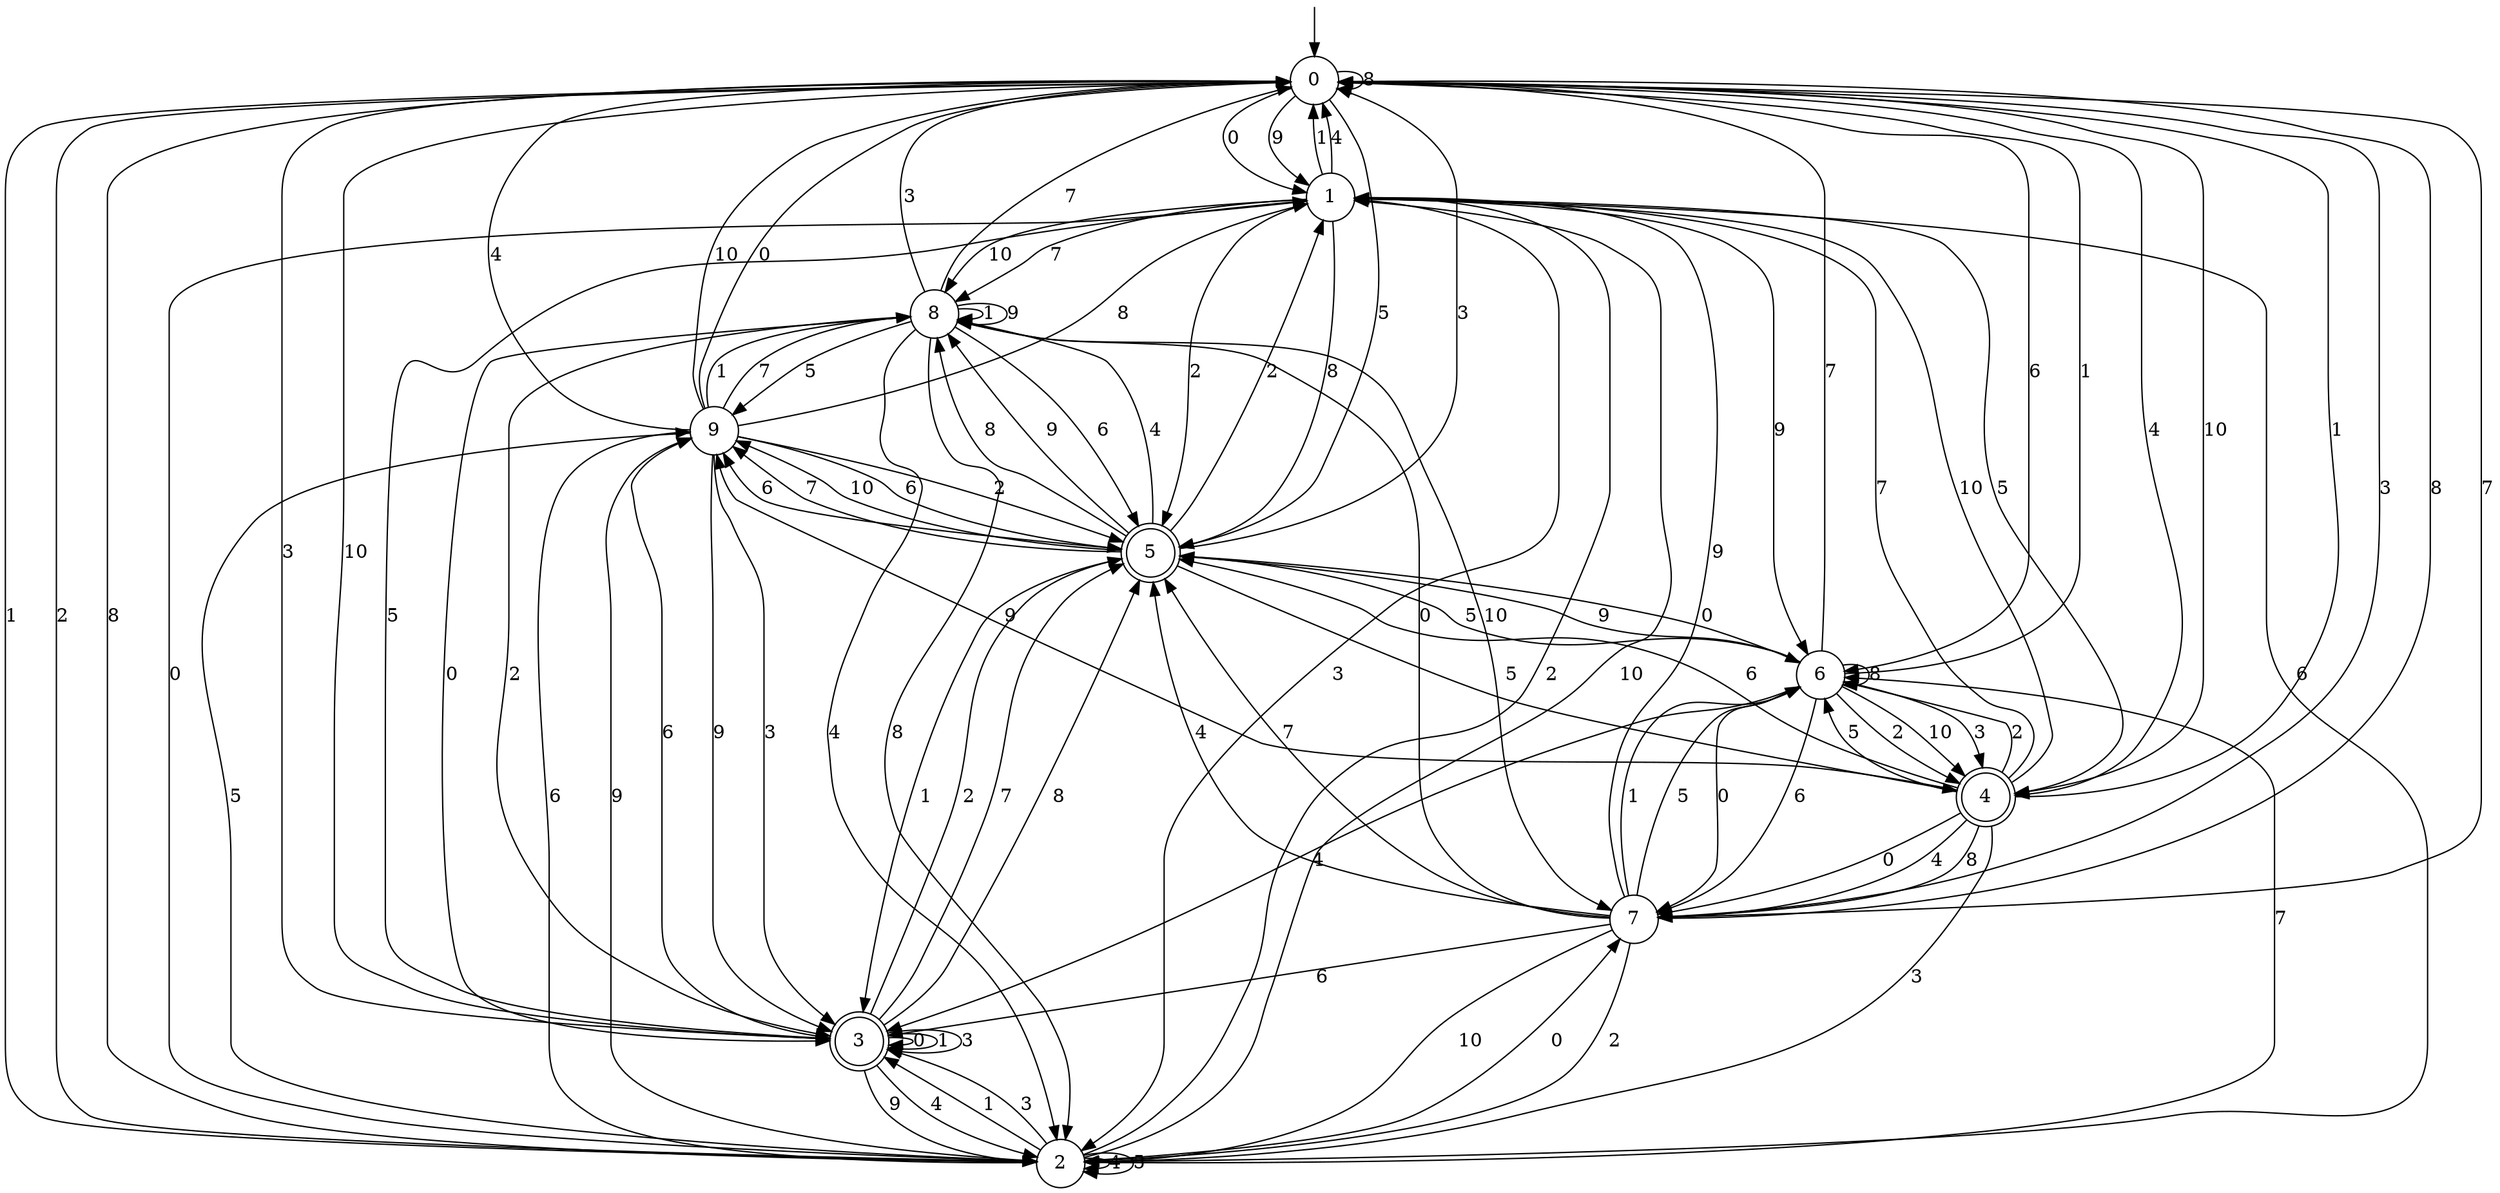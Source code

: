 digraph g {

	s0 [shape="circle" label="0"];
	s1 [shape="circle" label="1"];
	s2 [shape="circle" label="2"];
	s3 [shape="doublecircle" label="3"];
	s4 [shape="doublecircle" label="4"];
	s5 [shape="doublecircle" label="5"];
	s6 [shape="circle" label="6"];
	s7 [shape="circle" label="7"];
	s8 [shape="circle" label="8"];
	s9 [shape="circle" label="9"];
	s0 -> s1 [label="0"];
	s0 -> s2 [label="1"];
	s0 -> s2 [label="2"];
	s0 -> s3 [label="3"];
	s0 -> s4 [label="4"];
	s0 -> s5 [label="5"];
	s0 -> s6 [label="6"];
	s0 -> s7 [label="7"];
	s0 -> s0 [label="8"];
	s0 -> s1 [label="9"];
	s0 -> s4 [label="10"];
	s1 -> s2 [label="0"];
	s1 -> s0 [label="1"];
	s1 -> s5 [label="2"];
	s1 -> s2 [label="3"];
	s1 -> s0 [label="4"];
	s1 -> s4 [label="5"];
	s1 -> s2 [label="6"];
	s1 -> s8 [label="7"];
	s1 -> s5 [label="8"];
	s1 -> s6 [label="9"];
	s1 -> s8 [label="10"];
	s2 -> s7 [label="0"];
	s2 -> s3 [label="1"];
	s2 -> s1 [label="2"];
	s2 -> s3 [label="3"];
	s2 -> s2 [label="4"];
	s2 -> s2 [label="5"];
	s2 -> s9 [label="6"];
	s2 -> s6 [label="7"];
	s2 -> s0 [label="8"];
	s2 -> s9 [label="9"];
	s2 -> s1 [label="10"];
	s3 -> s3 [label="0"];
	s3 -> s3 [label="1"];
	s3 -> s5 [label="2"];
	s3 -> s3 [label="3"];
	s3 -> s2 [label="4"];
	s3 -> s1 [label="5"];
	s3 -> s9 [label="6"];
	s3 -> s5 [label="7"];
	s3 -> s5 [label="8"];
	s3 -> s2 [label="9"];
	s3 -> s0 [label="10"];
	s4 -> s7 [label="0"];
	s4 -> s0 [label="1"];
	s4 -> s6 [label="2"];
	s4 -> s2 [label="3"];
	s4 -> s7 [label="4"];
	s4 -> s6 [label="5"];
	s4 -> s5 [label="6"];
	s4 -> s1 [label="7"];
	s4 -> s7 [label="8"];
	s4 -> s9 [label="9"];
	s4 -> s1 [label="10"];
	s5 -> s6 [label="0"];
	s5 -> s3 [label="1"];
	s5 -> s1 [label="2"];
	s5 -> s0 [label="3"];
	s5 -> s8 [label="4"];
	s5 -> s4 [label="5"];
	s5 -> s9 [label="6"];
	s5 -> s9 [label="7"];
	s5 -> s8 [label="8"];
	s5 -> s8 [label="9"];
	s5 -> s9 [label="10"];
	s6 -> s7 [label="0"];
	s6 -> s0 [label="1"];
	s6 -> s4 [label="2"];
	s6 -> s4 [label="3"];
	s6 -> s3 [label="4"];
	s6 -> s5 [label="5"];
	s6 -> s7 [label="6"];
	s6 -> s0 [label="7"];
	s6 -> s6 [label="8"];
	s6 -> s5 [label="9"];
	s6 -> s4 [label="10"];
	s7 -> s8 [label="0"];
	s7 -> s6 [label="1"];
	s7 -> s2 [label="2"];
	s7 -> s0 [label="3"];
	s7 -> s5 [label="4"];
	s7 -> s6 [label="5"];
	s7 -> s3 [label="6"];
	s7 -> s5 [label="7"];
	s7 -> s0 [label="8"];
	s7 -> s1 [label="9"];
	s7 -> s2 [label="10"];
	s8 -> s3 [label="0"];
	s8 -> s8 [label="1"];
	s8 -> s3 [label="2"];
	s8 -> s0 [label="3"];
	s8 -> s2 [label="4"];
	s8 -> s9 [label="5"];
	s8 -> s5 [label="6"];
	s8 -> s0 [label="7"];
	s8 -> s2 [label="8"];
	s8 -> s8 [label="9"];
	s8 -> s7 [label="10"];
	s9 -> s0 [label="0"];
	s9 -> s8 [label="1"];
	s9 -> s5 [label="2"];
	s9 -> s3 [label="3"];
	s9 -> s0 [label="4"];
	s9 -> s2 [label="5"];
	s9 -> s5 [label="6"];
	s9 -> s8 [label="7"];
	s9 -> s1 [label="8"];
	s9 -> s3 [label="9"];
	s9 -> s0 [label="10"];

__start0 [label="" shape="none" width="0" height="0"];
__start0 -> s0;

}
